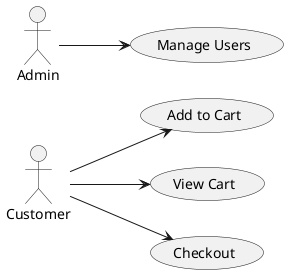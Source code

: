 @startuml Watches_ecommerce
left to right direction
actor Customer
actor Admin

usecase "Add to Cart" as UC_AddCart
usecase "View Cart" as UC_ViewCart
usecase "Checkout" as UC_Checkout
usecase "Manage Users" as UC_ManageUsers

Customer --> UC_AddCart
Customer --> UC_ViewCart
Customer --> UC_Checkout

Admin --> UC_ManageUsers
@enduml
